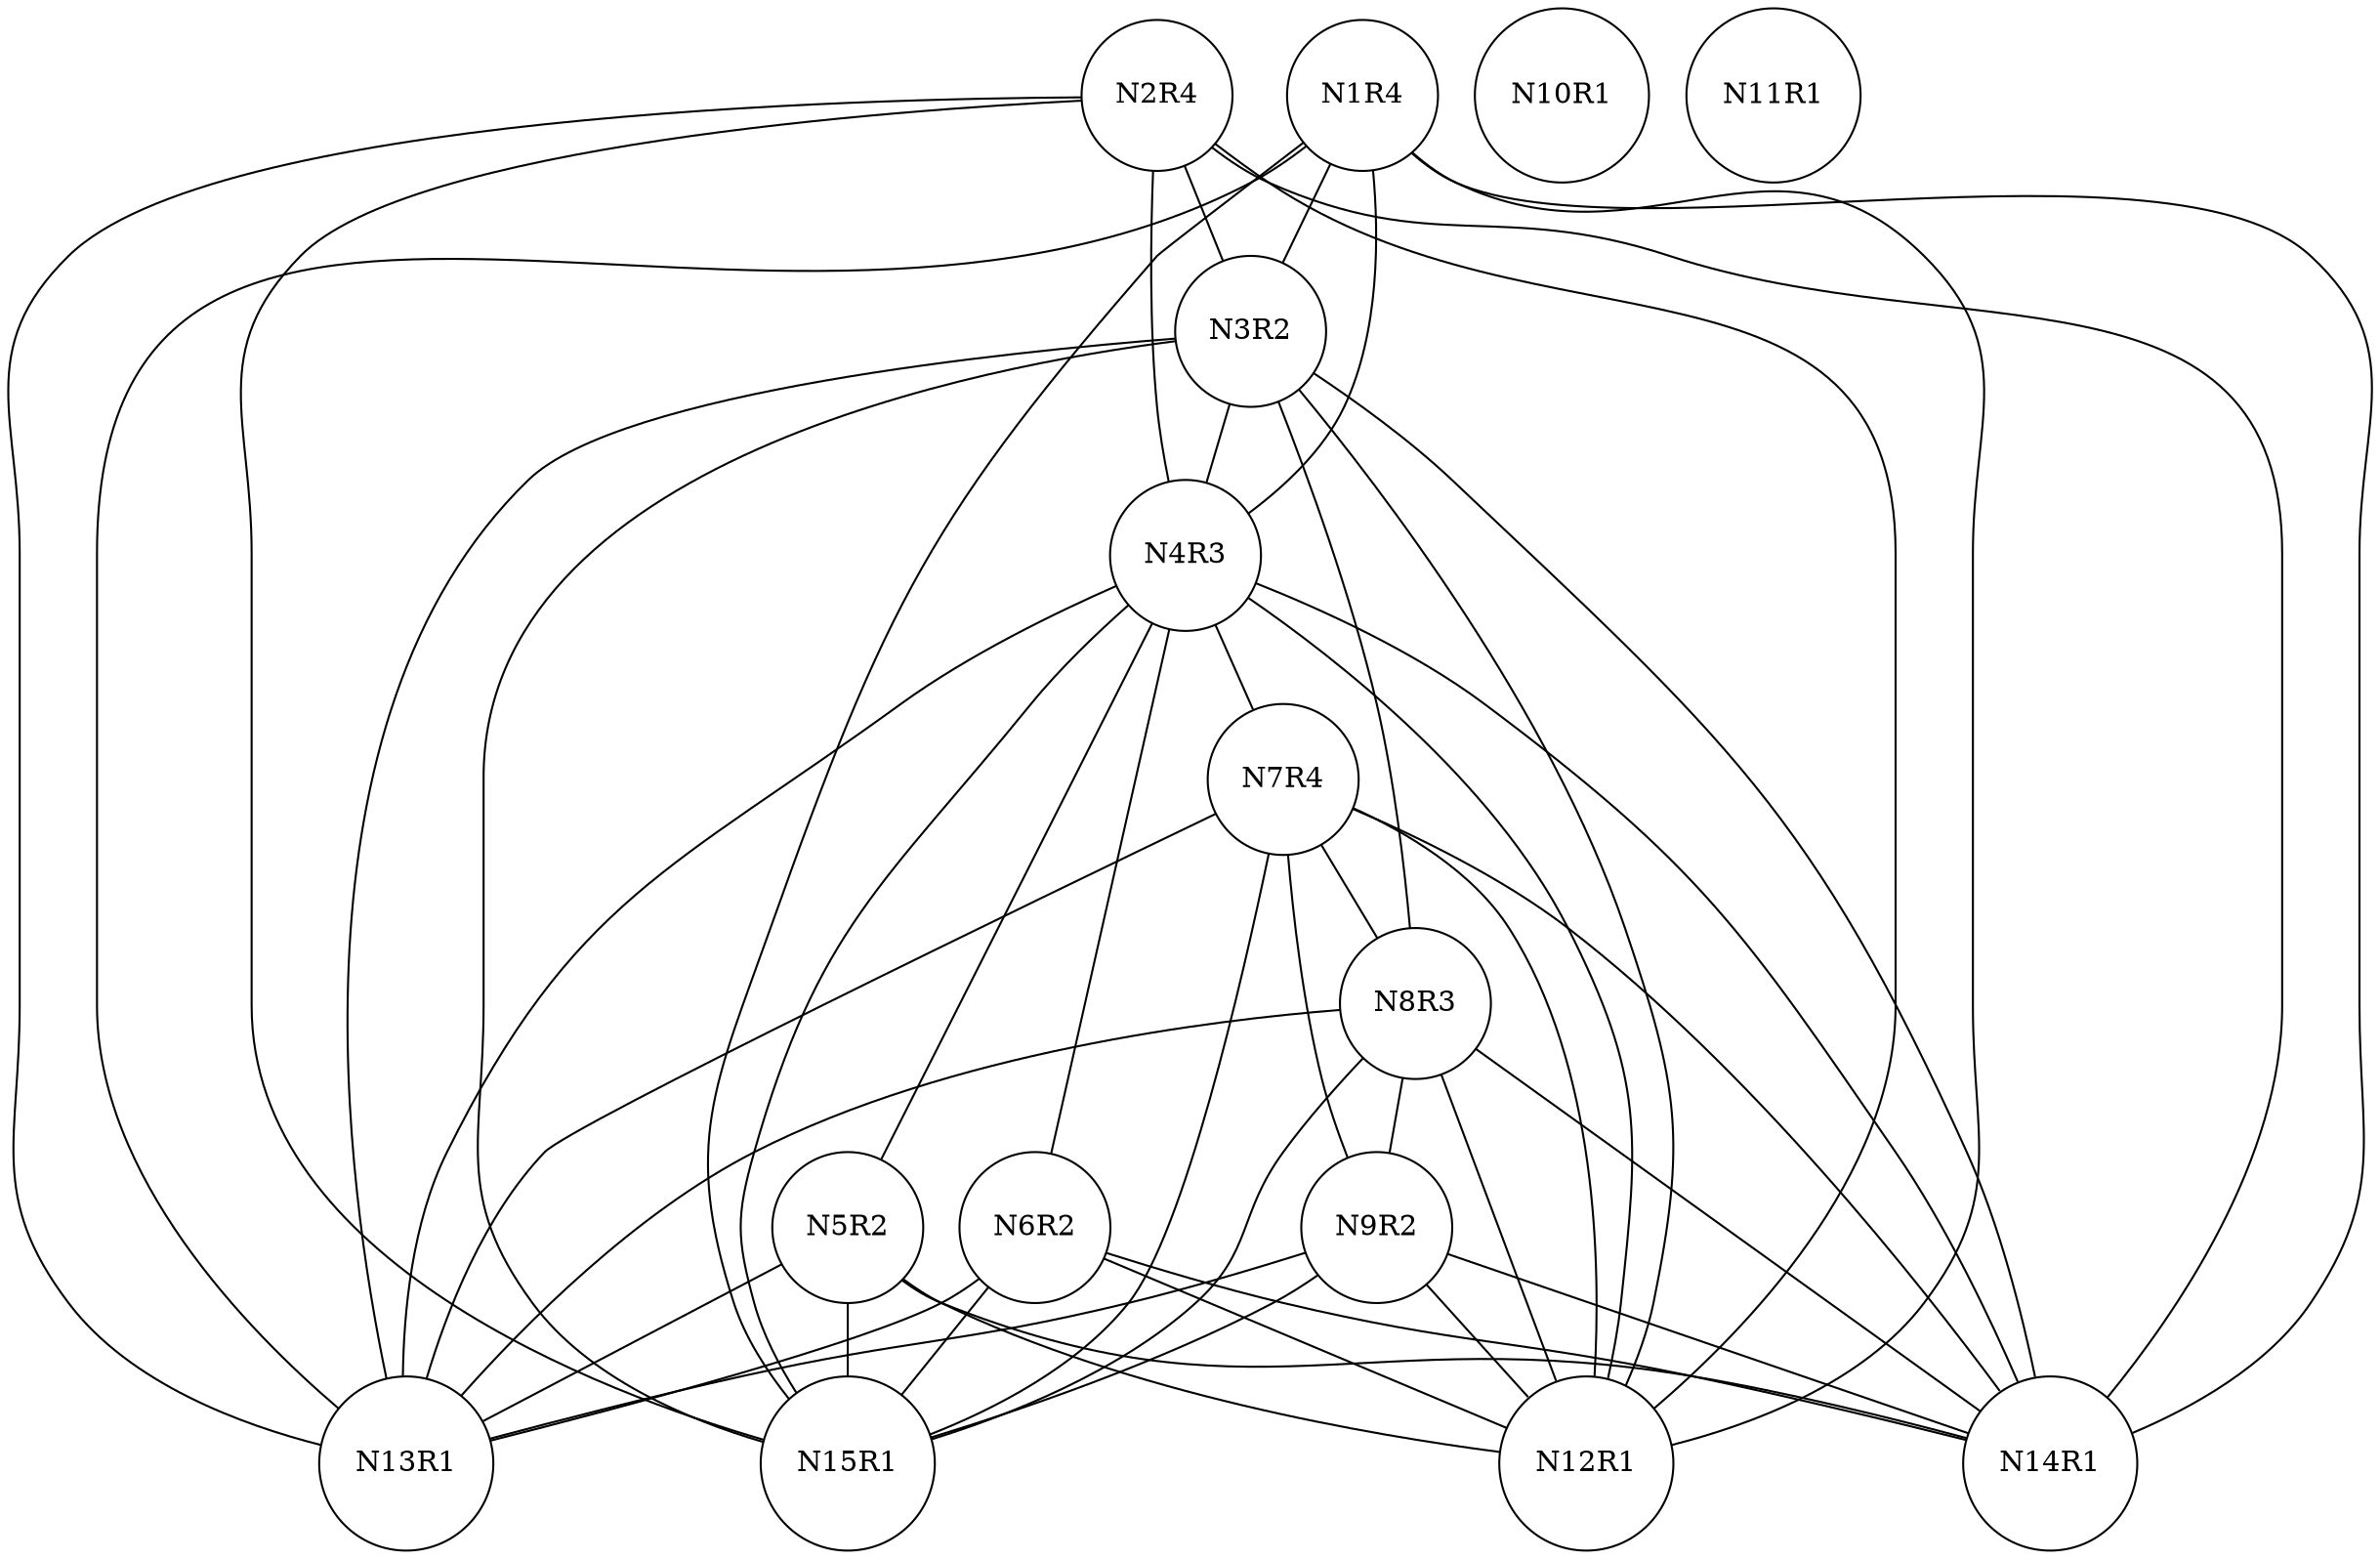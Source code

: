 graph ig {
    node [shape = circle];
    N1R4;
    N2R4;
    N3R2;
    N4R3;
    N5R2;
    N6R2;
    N7R4;
    N8R3;
    N9R2;
    N10R1;
    N11R1;
    N12R1;
    N13R1;
    N14R1;
    N15R1;
    N1R4 -- N15R1;
    N1R4 -- N4R3;
    N1R4 -- N14R1;
    N1R4 -- N12R1;
    N1R4 -- N13R1;
    N1R4 -- N3R2;
    N2R4 -- N15R1;
    N2R4 -- N4R3;
    N2R4 -- N14R1;
    N2R4 -- N12R1;
    N2R4 -- N13R1;
    N2R4 -- N3R2;
    N3R2 -- N8R3;
    N3R2 -- N4R3;
    N3R2 -- N15R1;
    N3R2 -- N14R1;
    N3R2 -- N12R1;
    N3R2 -- N13R1;
    N4R3 -- N7R4;
    N4R3 -- N6R2;
    N4R3 -- N5R2;
    N4R3 -- N15R1;
    N4R3 -- N14R1;
    N4R3 -- N12R1;
    N4R3 -- N13R1;
    N5R2 -- N15R1;
    N5R2 -- N14R1;
    N5R2 -- N12R1;
    N5R2 -- N13R1;
    N6R2 -- N14R1;
    N6R2 -- N12R1;
    N6R2 -- N13R1;
    N6R2 -- N15R1;
    N7R4 -- N9R2;
    N7R4 -- N8R3;
    N7R4 -- N12R1;
    N7R4 -- N13R1;
    N7R4 -- N15R1;
    N7R4 -- N14R1;
    N8R3 -- N9R2;
    N8R3 -- N12R1;
    N8R3 -- N15R1;
    N8R3 -- N14R1;
    N8R3 -- N13R1;
    N9R2 -- N15R1;
    N9R2 -- N14R1;
    N9R2 -- N12R1;
    N9R2 -- N13R1;
}

